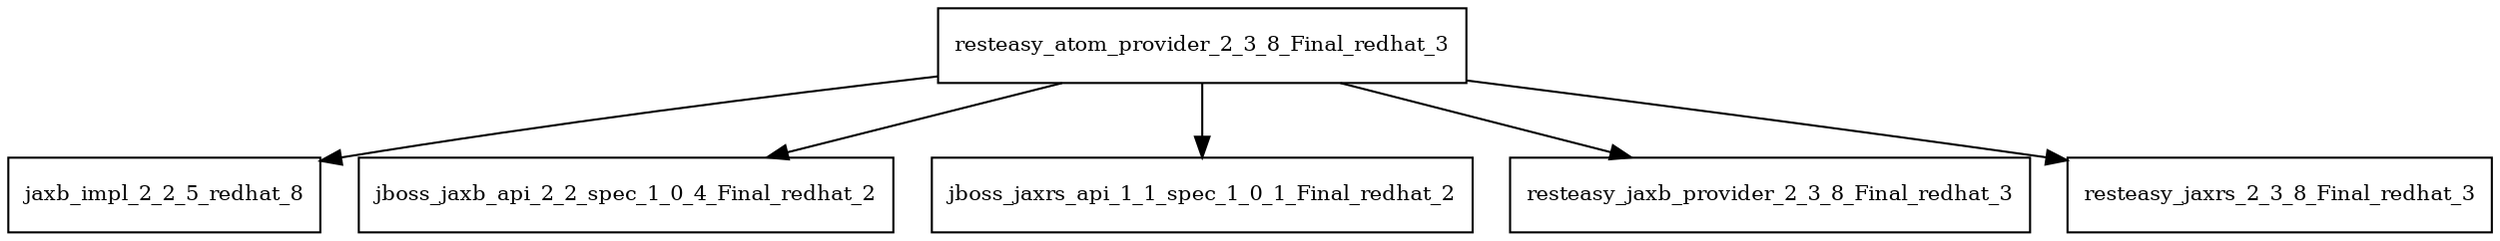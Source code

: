 digraph resteasy_atom_provider_2_3_8_Final_redhat_3_dependencies {
  node [shape = box, fontsize=10.0];
  resteasy_atom_provider_2_3_8_Final_redhat_3 -> jaxb_impl_2_2_5_redhat_8;
  resteasy_atom_provider_2_3_8_Final_redhat_3 -> jboss_jaxb_api_2_2_spec_1_0_4_Final_redhat_2;
  resteasy_atom_provider_2_3_8_Final_redhat_3 -> jboss_jaxrs_api_1_1_spec_1_0_1_Final_redhat_2;
  resteasy_atom_provider_2_3_8_Final_redhat_3 -> resteasy_jaxb_provider_2_3_8_Final_redhat_3;
  resteasy_atom_provider_2_3_8_Final_redhat_3 -> resteasy_jaxrs_2_3_8_Final_redhat_3;
}
